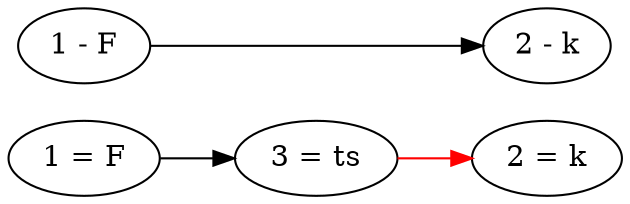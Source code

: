 digraph parallel_chain_07 {


  # Weirdly, if you specify horizontal direction, you
  #   have to put the new nodes before the old nodes.
  rankdir="LR";


  # New node relations.
  "1 = F"  -> "3 = ts"
  "3 = ts" -> "2 = k" [color = red]


  # Old node relations.
  "1 - F" -> "2 - k"


  # Just a visual thing.
  # Make the nodes with the same ID show in the same position.
  { rank=same; "1 - F"; "1 = F"; }
  { rank=same; "2 - k"; "2 = k"; }


}
